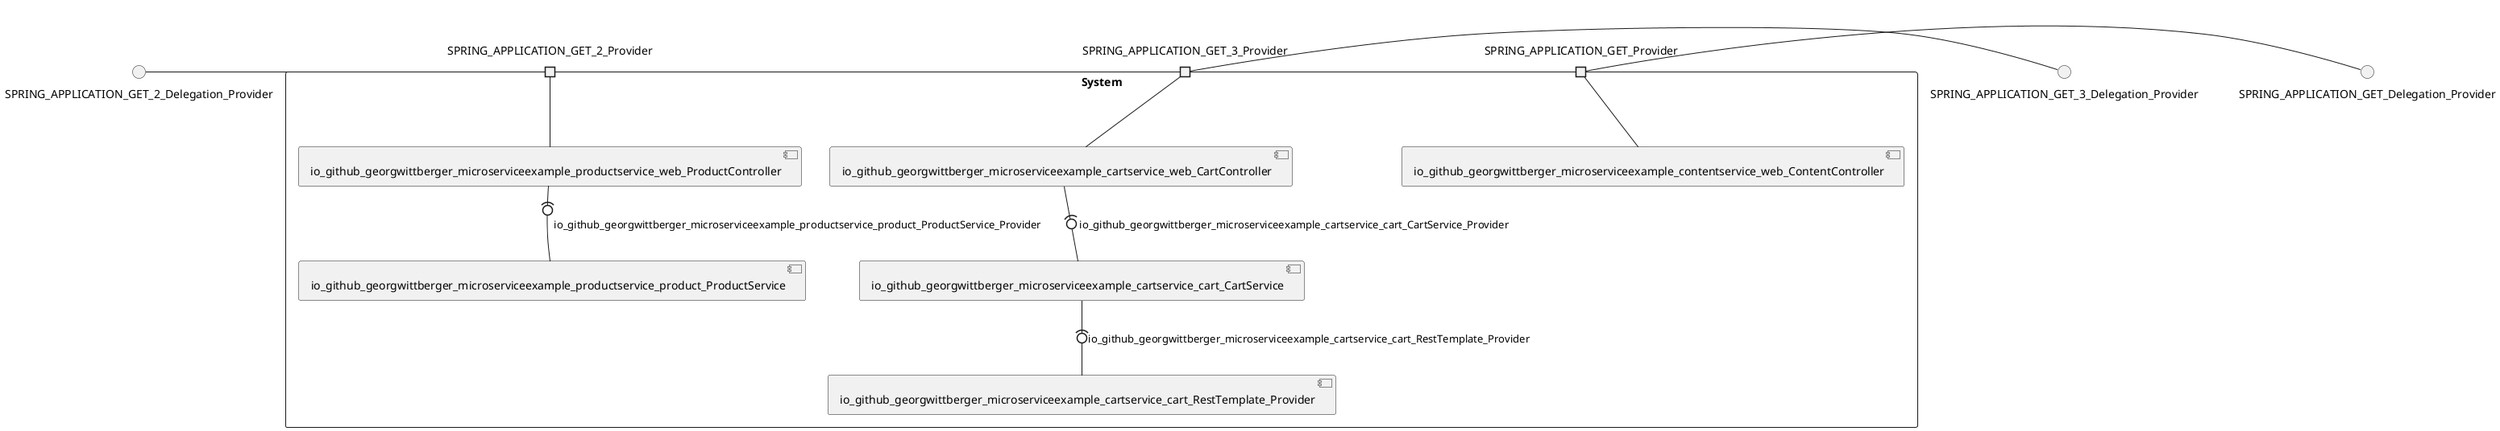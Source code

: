 @startuml
skinparam fixCircleLabelOverlapping true
skinparam componentStyle uml2
() SPRING_APPLICATION_GET_2_Delegation_Provider
() SPRING_APPLICATION_GET_3_Delegation_Provider
() SPRING_APPLICATION_GET_Delegation_Provider
rectangle System {
[io_github_georgwittberger_microserviceexample_cartservice_cart_CartService] [[georgwittberger-apache-spring-boot-microservice-example.repository#_MWmn6ucoEe6YL7aW4FD7tA]]
[io_github_georgwittberger_microserviceexample_cartservice_cart_RestTemplate_Provider] [[georgwittberger-apache-spring-boot-microservice-example.repository#_MWmn6ucoEe6YL7aW4FD7tA]]
[io_github_georgwittberger_microserviceexample_cartservice_web_CartController] [[georgwittberger-apache-spring-boot-microservice-example.repository#_MWmn6ucoEe6YL7aW4FD7tA]]
[io_github_georgwittberger_microserviceexample_contentservice_web_ContentController] [[georgwittberger-apache-spring-boot-microservice-example.repository#_MWmn6ucoEe6YL7aW4FD7tA]]
[io_github_georgwittberger_microserviceexample_productservice_product_ProductService] [[georgwittberger-apache-spring-boot-microservice-example.repository#_MWmn6ucoEe6YL7aW4FD7tA]]
[io_github_georgwittberger_microserviceexample_productservice_web_ProductController] [[georgwittberger-apache-spring-boot-microservice-example.repository#_MWmn6ucoEe6YL7aW4FD7tA]]
port SPRING_APPLICATION_GET_2_Provider
SPRING_APPLICATION_GET_2_Delegation_Provider - SPRING_APPLICATION_GET_2_Provider
SPRING_APPLICATION_GET_2_Provider - [io_github_georgwittberger_microserviceexample_productservice_web_ProductController]
port SPRING_APPLICATION_GET_3_Provider
SPRING_APPLICATION_GET_3_Delegation_Provider - SPRING_APPLICATION_GET_3_Provider
SPRING_APPLICATION_GET_3_Provider - [io_github_georgwittberger_microserviceexample_cartservice_web_CartController]
port SPRING_APPLICATION_GET_Provider
SPRING_APPLICATION_GET_Delegation_Provider - SPRING_APPLICATION_GET_Provider
SPRING_APPLICATION_GET_Provider - [io_github_georgwittberger_microserviceexample_contentservice_web_ContentController]
[io_github_georgwittberger_microserviceexample_cartservice_web_CartController] -(0- [io_github_georgwittberger_microserviceexample_cartservice_cart_CartService] : io_github_georgwittberger_microserviceexample_cartservice_cart_CartService_Provider
[io_github_georgwittberger_microserviceexample_cartservice_cart_CartService] -(0- [io_github_georgwittberger_microserviceexample_cartservice_cart_RestTemplate_Provider] : io_github_georgwittberger_microserviceexample_cartservice_cart_RestTemplate_Provider
[io_github_georgwittberger_microserviceexample_productservice_web_ProductController] -(0- [io_github_georgwittberger_microserviceexample_productservice_product_ProductService] : io_github_georgwittberger_microserviceexample_productservice_product_ProductService_Provider
}

@enduml
